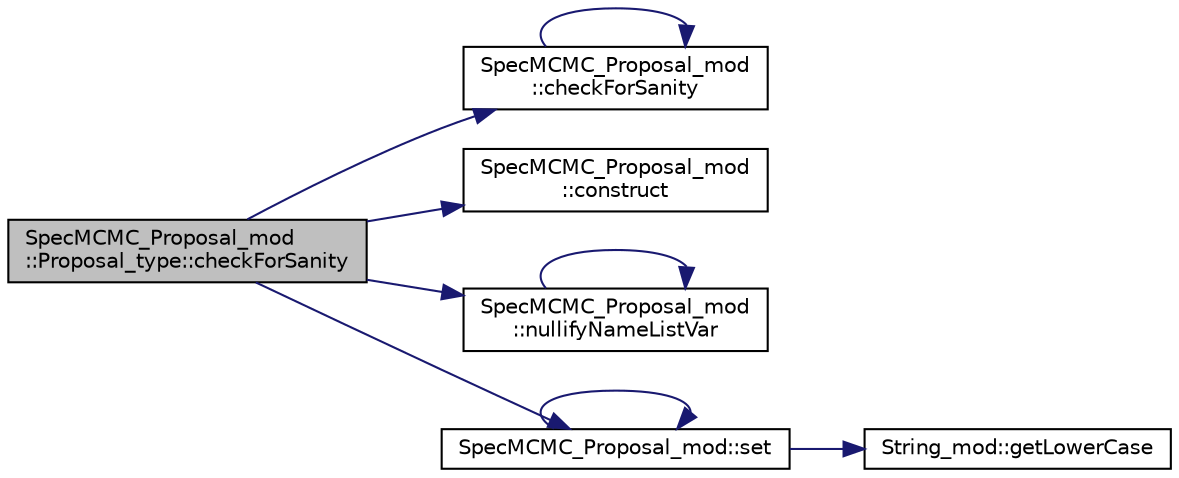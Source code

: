 digraph "SpecMCMC_Proposal_mod::Proposal_type::checkForSanity"
{
 // LATEX_PDF_SIZE
  edge [fontname="Helvetica",fontsize="10",labelfontname="Helvetica",labelfontsize="10"];
  node [fontname="Helvetica",fontsize="10",shape=record];
  rankdir="LR";
  Node1 [label="SpecMCMC_Proposal_mod\l::Proposal_type::checkForSanity",height=0.2,width=0.4,color="black", fillcolor="grey75", style="filled", fontcolor="black",tooltip=" "];
  Node1 -> Node2 [color="midnightblue",fontsize="10",style="solid",fontname="Helvetica"];
  Node2 [label="SpecMCMC_Proposal_mod\l::checkForSanity",height=0.2,width=0.4,color="black", fillcolor="white", style="filled",URL="$namespaceSpecMCMC__Proposal__mod.html#a8f85cb26e93ecd684669053dd439f672",tooltip=" "];
  Node2 -> Node2 [color="midnightblue",fontsize="10",style="solid",fontname="Helvetica"];
  Node1 -> Node3 [color="midnightblue",fontsize="10",style="solid",fontname="Helvetica"];
  Node3 [label="SpecMCMC_Proposal_mod\l::construct",height=0.2,width=0.4,color="black", fillcolor="white", style="filled",URL="$namespaceSpecMCMC__Proposal__mod.html#ac3786f00f021e7652e94ce4c76ca4439",tooltip=" "];
  Node1 -> Node4 [color="midnightblue",fontsize="10",style="solid",fontname="Helvetica"];
  Node4 [label="SpecMCMC_Proposal_mod\l::nullifyNameListVar",height=0.2,width=0.4,color="black", fillcolor="white", style="filled",URL="$namespaceSpecMCMC__Proposal__mod.html#a6ad8b5a37e12d8f2a9c53ddfb3acb6c4",tooltip=" "];
  Node4 -> Node4 [color="midnightblue",fontsize="10",style="solid",fontname="Helvetica"];
  Node1 -> Node5 [color="midnightblue",fontsize="10",style="solid",fontname="Helvetica"];
  Node5 [label="SpecMCMC_Proposal_mod::set",height=0.2,width=0.4,color="black", fillcolor="white", style="filled",URL="$namespaceSpecMCMC__Proposal__mod.html#a8961e3875b6f24f7d9dba6b5515a8d64",tooltip=" "];
  Node5 -> Node6 [color="midnightblue",fontsize="10",style="solid",fontname="Helvetica"];
  Node6 [label="String_mod::getLowerCase",height=0.2,width=0.4,color="black", fillcolor="white", style="filled",URL="$namespaceString__mod.html#ade10dffb10b5ed445fec280457aa9eb4",tooltip="Return the lowercase of the input assumed-size character vector."];
  Node5 -> Node5 [color="midnightblue",fontsize="10",style="solid",fontname="Helvetica"];
}
